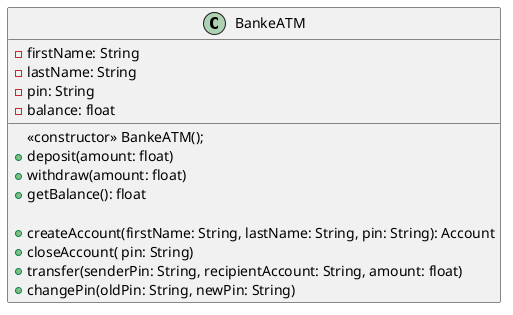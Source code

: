 @startuml
class BankeATM {
- firstName: String
- lastName: String
- pin: String
- balance: float

«constructor» BankeATM();
+ deposit(amount: float)
+ withdraw(amount: float)
+ getBalance(): float

+ createAccount(firstName: String, lastName: String, pin: String): Account
+ closeAccount( pin: String)
+ transfer(senderPin: String, recipientAccount: String, amount: float)
+ changePin(oldPin: String, newPin: String)

}

@enduml